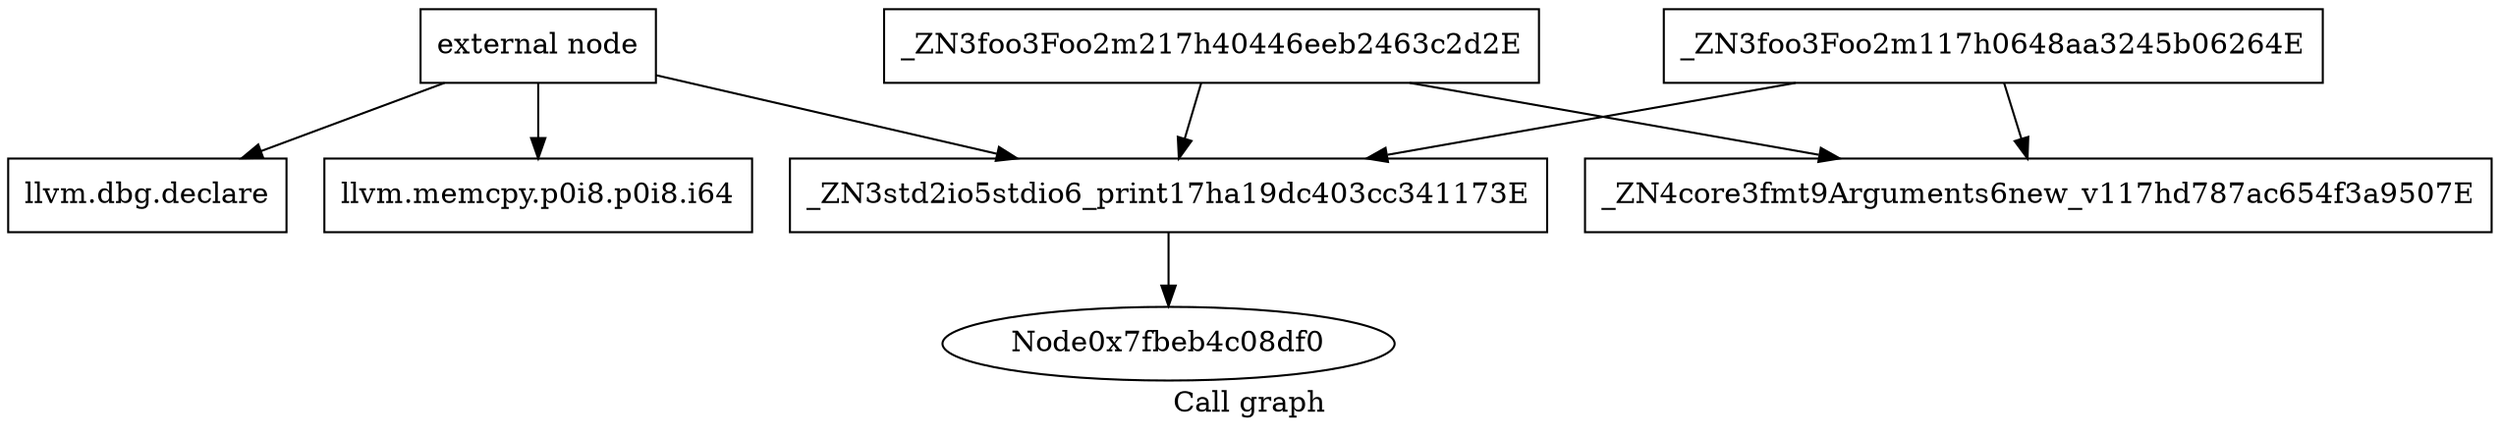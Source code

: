 digraph "Call graph" {
	label="Call graph";

	Node0x7fbeb4c09010 [shape=record,label="{external node}"];
	Node0x7fbeb4c09010 -> Node0x7fbeb4c06c80;
	Node0x7fbeb4c09010 -> Node0x7fbeb4c06ce0;
	Node0x7fbeb4c09010 -> Node0x7fbeb4c087e0;
	Node0x7fbeb4c06c80 [shape=record,label="{llvm.dbg.declare}"];
	Node0x7fbeb4c06ce0 [shape=record,label="{llvm.memcpy.p0i8.p0i8.i64}"];
	Node0x7fbeb4c087e0 [shape=record,label="{_ZN3std2io5stdio6_print17ha19dc403cc341173E}"];
	Node0x7fbeb4c087e0 -> Node0x7fbeb4c08df0;
	Node0x7fbeb4c08cb0 [shape=record,label="{_ZN4core3fmt9Arguments6new_v117hd787ac654f3a9507E}"];
	Node0x7fbeb4c08890 [shape=record,label="{_ZN3foo3Foo2m117h0648aa3245b06264E}"];
	Node0x7fbeb4c08890 -> Node0x7fbeb4c08cb0;
	Node0x7fbeb4c08890 -> Node0x7fbeb4c087e0;
	Node0x7fbeb4c0a1a0 [shape=record,label="{_ZN3foo3Foo2m217h40446eeb2463c2d2E}"];
	Node0x7fbeb4c0a1a0 -> Node0x7fbeb4c08cb0;
	Node0x7fbeb4c0a1a0 -> Node0x7fbeb4c087e0;
}
